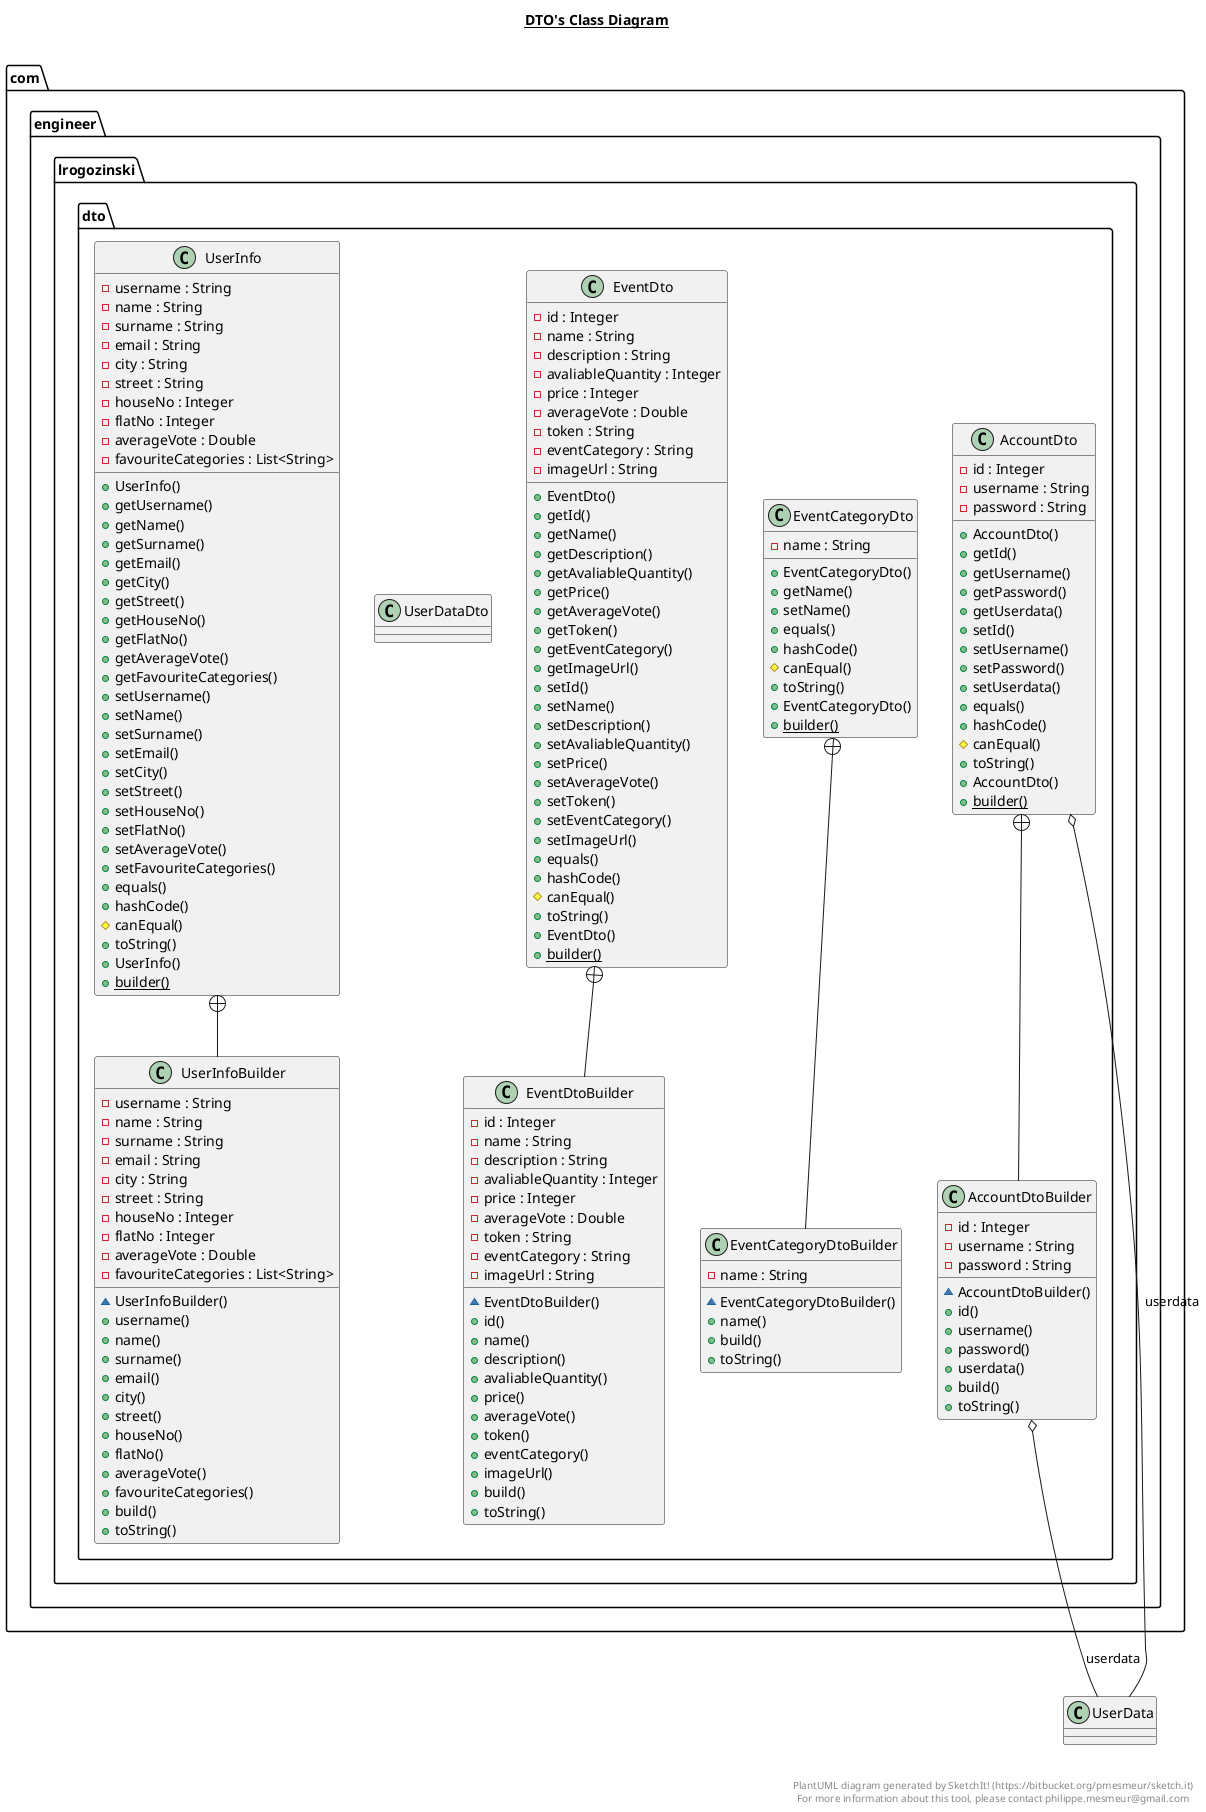 @startuml

title __DTO's Class Diagram__\n

  package com.engineer.lrogozinski {
    package com.engineer.lrogozinski.dto {
      class AccountDto {
          - id : Integer
          - username : String
          - password : String
          + AccountDto()
          + getId()
          + getUsername()
          + getPassword()
          + getUserdata()
          + setId()
          + setUsername()
          + setPassword()
          + setUserdata()
          + equals()
          + hashCode()
          # canEqual()
          + toString()
          + AccountDto()
          {static} + builder()
      }
    }
  }
  

  package com.engineer.lrogozinski {
    package com.engineer.lrogozinski.dto {
      class AccountDtoBuilder {
          - id : Integer
          - username : String
          - password : String
          ~ AccountDtoBuilder()
          + id()
          + username()
          + password()
          + userdata()
          + build()
          + toString()
      }
    }
  }
  

  package com.engineer.lrogozinski {
    package com.engineer.lrogozinski.dto {
      class EventCategoryDto {
          - name : String
          + EventCategoryDto()
          + getName()
          + setName()
          + equals()
          + hashCode()
          # canEqual()
          + toString()
          + EventCategoryDto()
          {static} + builder()
      }
    }
  }
  

  package com.engineer.lrogozinski {
    package com.engineer.lrogozinski.dto {
      class EventCategoryDtoBuilder {
          - name : String
          ~ EventCategoryDtoBuilder()
          + name()
          + build()
          + toString()
      }
    }
  }
  

  package com.engineer.lrogozinski {
    package com.engineer.lrogozinski.dto {
      class EventDto {
          - id : Integer
          - name : String
          - description : String
          - avaliableQuantity : Integer
          - price : Integer
          - averageVote : Double
          - token : String
          - eventCategory : String
          - imageUrl : String
          + EventDto()
          + getId()
          + getName()
          + getDescription()
          + getAvaliableQuantity()
          + getPrice()
          + getAverageVote()
          + getToken()
          + getEventCategory()
          + getImageUrl()
          + setId()
          + setName()
          + setDescription()
          + setAvaliableQuantity()
          + setPrice()
          + setAverageVote()
          + setToken()
          + setEventCategory()
          + setImageUrl()
          + equals()
          + hashCode()
          # canEqual()
          + toString()
          + EventDto()
          {static} + builder()
      }
    }
  }
  

  package com.engineer.lrogozinski {
    package com.engineer.lrogozinski.dto {
      class EventDtoBuilder {
          - id : Integer
          - name : String
          - description : String
          - avaliableQuantity : Integer
          - price : Integer
          - averageVote : Double
          - token : String
          - eventCategory : String
          - imageUrl : String
          ~ EventDtoBuilder()
          + id()
          + name()
          + description()
          + avaliableQuantity()
          + price()
          + averageVote()
          + token()
          + eventCategory()
          + imageUrl()
          + build()
          + toString()
      }
    }
  }
  

  package com.engineer.lrogozinski {
    package com.engineer.lrogozinski.dto {
      class UserDataDto {
      }
    }
  }
  

  package com.engineer.lrogozinski {
    package com.engineer.lrogozinski.dto {
      class UserInfo {
          - username : String
          - name : String
          - surname : String
          - email : String
          - city : String
          - street : String
          - houseNo : Integer
          - flatNo : Integer
          - averageVote : Double
          - favouriteCategories : List<String>
          + UserInfo()
          + getUsername()
          + getName()
          + getSurname()
          + getEmail()
          + getCity()
          + getStreet()
          + getHouseNo()
          + getFlatNo()
          + getAverageVote()
          + getFavouriteCategories()
          + setUsername()
          + setName()
          + setSurname()
          + setEmail()
          + setCity()
          + setStreet()
          + setHouseNo()
          + setFlatNo()
          + setAverageVote()
          + setFavouriteCategories()
          + equals()
          + hashCode()
          # canEqual()
          + toString()
          + UserInfo()
          {static} + builder()
      }
    }
  }
  

  package com.engineer.lrogozinski {
    package com.engineer.lrogozinski.dto {
      class UserInfoBuilder {
          - username : String
          - name : String
          - surname : String
          - email : String
          - city : String
          - street : String
          - houseNo : Integer
          - flatNo : Integer
          - averageVote : Double
          - favouriteCategories : List<String>
          ~ UserInfoBuilder()
          + username()
          + name()
          + surname()
          + email()
          + city()
          + street()
          + houseNo()
          + flatNo()
          + averageVote()
          + favouriteCategories()
          + build()
          + toString()
      }
    }
  }
  

  AccountDto o-- UserData : userdata
  AccountDto +-down- AccountDtoBuilder
  AccountDtoBuilder o-- UserData : userdata
  EventCategoryDto +-down- EventCategoryDtoBuilder
  EventDto +-down- EventDtoBuilder
  UserInfo +-down- UserInfoBuilder


right footer


PlantUML diagram generated by SketchIt! (https://bitbucket.org/pmesmeur/sketch.it)
For more information about this tool, please contact philippe.mesmeur@gmail.com
endfooter

@enduml
